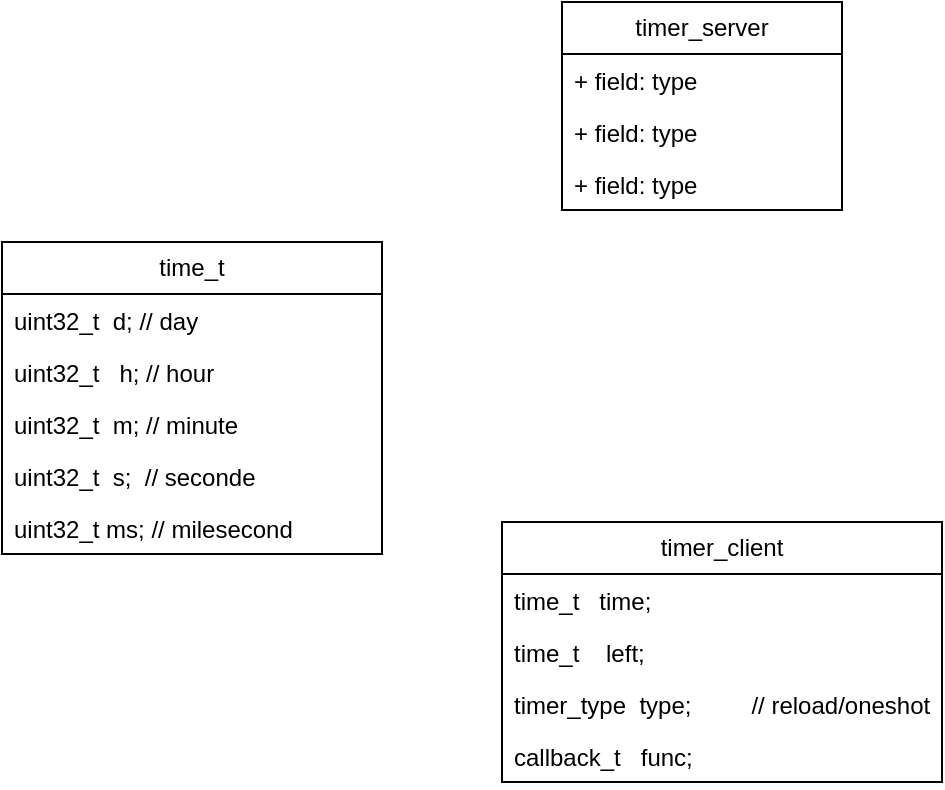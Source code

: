<mxfile version="26.1.2">
  <diagram name="Page-1" id="c4acf3e9-155e-7222-9cf6-157b1a14988f">
    <mxGraphModel dx="570" dy="302" grid="1" gridSize="10" guides="1" tooltips="1" connect="1" arrows="1" fold="1" page="1" pageScale="1" pageWidth="850" pageHeight="1100" background="none" math="0" shadow="0">
      <root>
        <mxCell id="0" />
        <mxCell id="1" parent="0" />
        <mxCell id="2uk-00aKP6IhBT-SbAge-1" value="time_t" style="swimlane;fontStyle=0;childLayout=stackLayout;horizontal=1;startSize=26;fillColor=none;horizontalStack=0;resizeParent=1;resizeParentMax=0;resizeLast=0;collapsible=1;marginBottom=0;whiteSpace=wrap;html=1;" vertex="1" parent="1">
          <mxGeometry x="110" y="300" width="190" height="156" as="geometry" />
        </mxCell>
        <mxCell id="2uk-00aKP6IhBT-SbAge-2" value="uint32_t&amp;nbsp; d; // day" style="text;strokeColor=none;fillColor=none;align=left;verticalAlign=top;spacingLeft=4;spacingRight=4;overflow=hidden;rotatable=0;points=[[0,0.5],[1,0.5]];portConstraint=eastwest;whiteSpace=wrap;html=1;" vertex="1" parent="2uk-00aKP6IhBT-SbAge-1">
          <mxGeometry y="26" width="190" height="26" as="geometry" />
        </mxCell>
        <mxCell id="2uk-00aKP6IhBT-SbAge-3" value="uint32_t&amp;nbsp; &amp;nbsp;h; // hour" style="text;strokeColor=none;fillColor=none;align=left;verticalAlign=top;spacingLeft=4;spacingRight=4;overflow=hidden;rotatable=0;points=[[0,0.5],[1,0.5]];portConstraint=eastwest;whiteSpace=wrap;html=1;" vertex="1" parent="2uk-00aKP6IhBT-SbAge-1">
          <mxGeometry y="52" width="190" height="26" as="geometry" />
        </mxCell>
        <mxCell id="2uk-00aKP6IhBT-SbAge-4" value="uint32_t&amp;nbsp; m; // minute" style="text;strokeColor=none;fillColor=none;align=left;verticalAlign=top;spacingLeft=4;spacingRight=4;overflow=hidden;rotatable=0;points=[[0,0.5],[1,0.5]];portConstraint=eastwest;whiteSpace=wrap;html=1;" vertex="1" parent="2uk-00aKP6IhBT-SbAge-1">
          <mxGeometry y="78" width="190" height="26" as="geometry" />
        </mxCell>
        <mxCell id="2uk-00aKP6IhBT-SbAge-8" value="uint32_t&amp;nbsp; s;&amp;nbsp; // seconde" style="text;strokeColor=none;fillColor=none;align=left;verticalAlign=top;spacingLeft=4;spacingRight=4;overflow=hidden;rotatable=0;points=[[0,0.5],[1,0.5]];portConstraint=eastwest;whiteSpace=wrap;html=1;" vertex="1" parent="2uk-00aKP6IhBT-SbAge-1">
          <mxGeometry y="104" width="190" height="26" as="geometry" />
        </mxCell>
        <mxCell id="2uk-00aKP6IhBT-SbAge-7" value="uint32_t ms; // milesecond" style="text;strokeColor=none;fillColor=none;align=left;verticalAlign=top;spacingLeft=4;spacingRight=4;overflow=hidden;rotatable=0;points=[[0,0.5],[1,0.5]];portConstraint=eastwest;whiteSpace=wrap;html=1;" vertex="1" parent="2uk-00aKP6IhBT-SbAge-1">
          <mxGeometry y="130" width="190" height="26" as="geometry" />
        </mxCell>
        <mxCell id="2uk-00aKP6IhBT-SbAge-9" value="timer_server" style="swimlane;fontStyle=0;childLayout=stackLayout;horizontal=1;startSize=26;fillColor=none;horizontalStack=0;resizeParent=1;resizeParentMax=0;resizeLast=0;collapsible=1;marginBottom=0;whiteSpace=wrap;html=1;" vertex="1" parent="1">
          <mxGeometry x="390" y="180" width="140" height="104" as="geometry" />
        </mxCell>
        <mxCell id="2uk-00aKP6IhBT-SbAge-10" value="+ field: type" style="text;strokeColor=none;fillColor=none;align=left;verticalAlign=top;spacingLeft=4;spacingRight=4;overflow=hidden;rotatable=0;points=[[0,0.5],[1,0.5]];portConstraint=eastwest;whiteSpace=wrap;html=1;" vertex="1" parent="2uk-00aKP6IhBT-SbAge-9">
          <mxGeometry y="26" width="140" height="26" as="geometry" />
        </mxCell>
        <mxCell id="2uk-00aKP6IhBT-SbAge-11" value="+ field: type" style="text;strokeColor=none;fillColor=none;align=left;verticalAlign=top;spacingLeft=4;spacingRight=4;overflow=hidden;rotatable=0;points=[[0,0.5],[1,0.5]];portConstraint=eastwest;whiteSpace=wrap;html=1;" vertex="1" parent="2uk-00aKP6IhBT-SbAge-9">
          <mxGeometry y="52" width="140" height="26" as="geometry" />
        </mxCell>
        <mxCell id="2uk-00aKP6IhBT-SbAge-12" value="+ field: type" style="text;strokeColor=none;fillColor=none;align=left;verticalAlign=top;spacingLeft=4;spacingRight=4;overflow=hidden;rotatable=0;points=[[0,0.5],[1,0.5]];portConstraint=eastwest;whiteSpace=wrap;html=1;" vertex="1" parent="2uk-00aKP6IhBT-SbAge-9">
          <mxGeometry y="78" width="140" height="26" as="geometry" />
        </mxCell>
        <mxCell id="2uk-00aKP6IhBT-SbAge-13" value="timer_client" style="swimlane;fontStyle=0;childLayout=stackLayout;horizontal=1;startSize=26;fillColor=none;horizontalStack=0;resizeParent=1;resizeParentMax=0;resizeLast=0;collapsible=1;marginBottom=0;whiteSpace=wrap;html=1;" vertex="1" parent="1">
          <mxGeometry x="360" y="440" width="220" height="130" as="geometry" />
        </mxCell>
        <mxCell id="2uk-00aKP6IhBT-SbAge-14" value="time_t&amp;nbsp; &amp;nbsp;time;" style="text;strokeColor=none;fillColor=none;align=left;verticalAlign=top;spacingLeft=4;spacingRight=4;overflow=hidden;rotatable=0;points=[[0,0.5],[1,0.5]];portConstraint=eastwest;whiteSpace=wrap;html=1;" vertex="1" parent="2uk-00aKP6IhBT-SbAge-13">
          <mxGeometry y="26" width="220" height="26" as="geometry" />
        </mxCell>
        <mxCell id="2uk-00aKP6IhBT-SbAge-15" value="time_t&amp;nbsp; &amp;nbsp; left;" style="text;strokeColor=none;fillColor=none;align=left;verticalAlign=top;spacingLeft=4;spacingRight=4;overflow=hidden;rotatable=0;points=[[0,0.5],[1,0.5]];portConstraint=eastwest;whiteSpace=wrap;html=1;" vertex="1" parent="2uk-00aKP6IhBT-SbAge-13">
          <mxGeometry y="52" width="220" height="26" as="geometry" />
        </mxCell>
        <mxCell id="2uk-00aKP6IhBT-SbAge-16" value="timer_type&amp;nbsp; type;&amp;nbsp; &amp;nbsp; &amp;nbsp; &amp;nbsp; &amp;nbsp;// reload/oneshot" style="text;strokeColor=none;fillColor=none;align=left;verticalAlign=top;spacingLeft=4;spacingRight=4;overflow=hidden;rotatable=0;points=[[0,0.5],[1,0.5]];portConstraint=eastwest;whiteSpace=wrap;html=1;" vertex="1" parent="2uk-00aKP6IhBT-SbAge-13">
          <mxGeometry y="78" width="220" height="26" as="geometry" />
        </mxCell>
        <mxCell id="2uk-00aKP6IhBT-SbAge-17" value="callback_t&amp;nbsp; &amp;nbsp;func;" style="text;strokeColor=none;fillColor=none;align=left;verticalAlign=top;spacingLeft=4;spacingRight=4;overflow=hidden;rotatable=0;points=[[0,0.5],[1,0.5]];portConstraint=eastwest;whiteSpace=wrap;html=1;" vertex="1" parent="2uk-00aKP6IhBT-SbAge-13">
          <mxGeometry y="104" width="220" height="26" as="geometry" />
        </mxCell>
      </root>
    </mxGraphModel>
  </diagram>
</mxfile>
